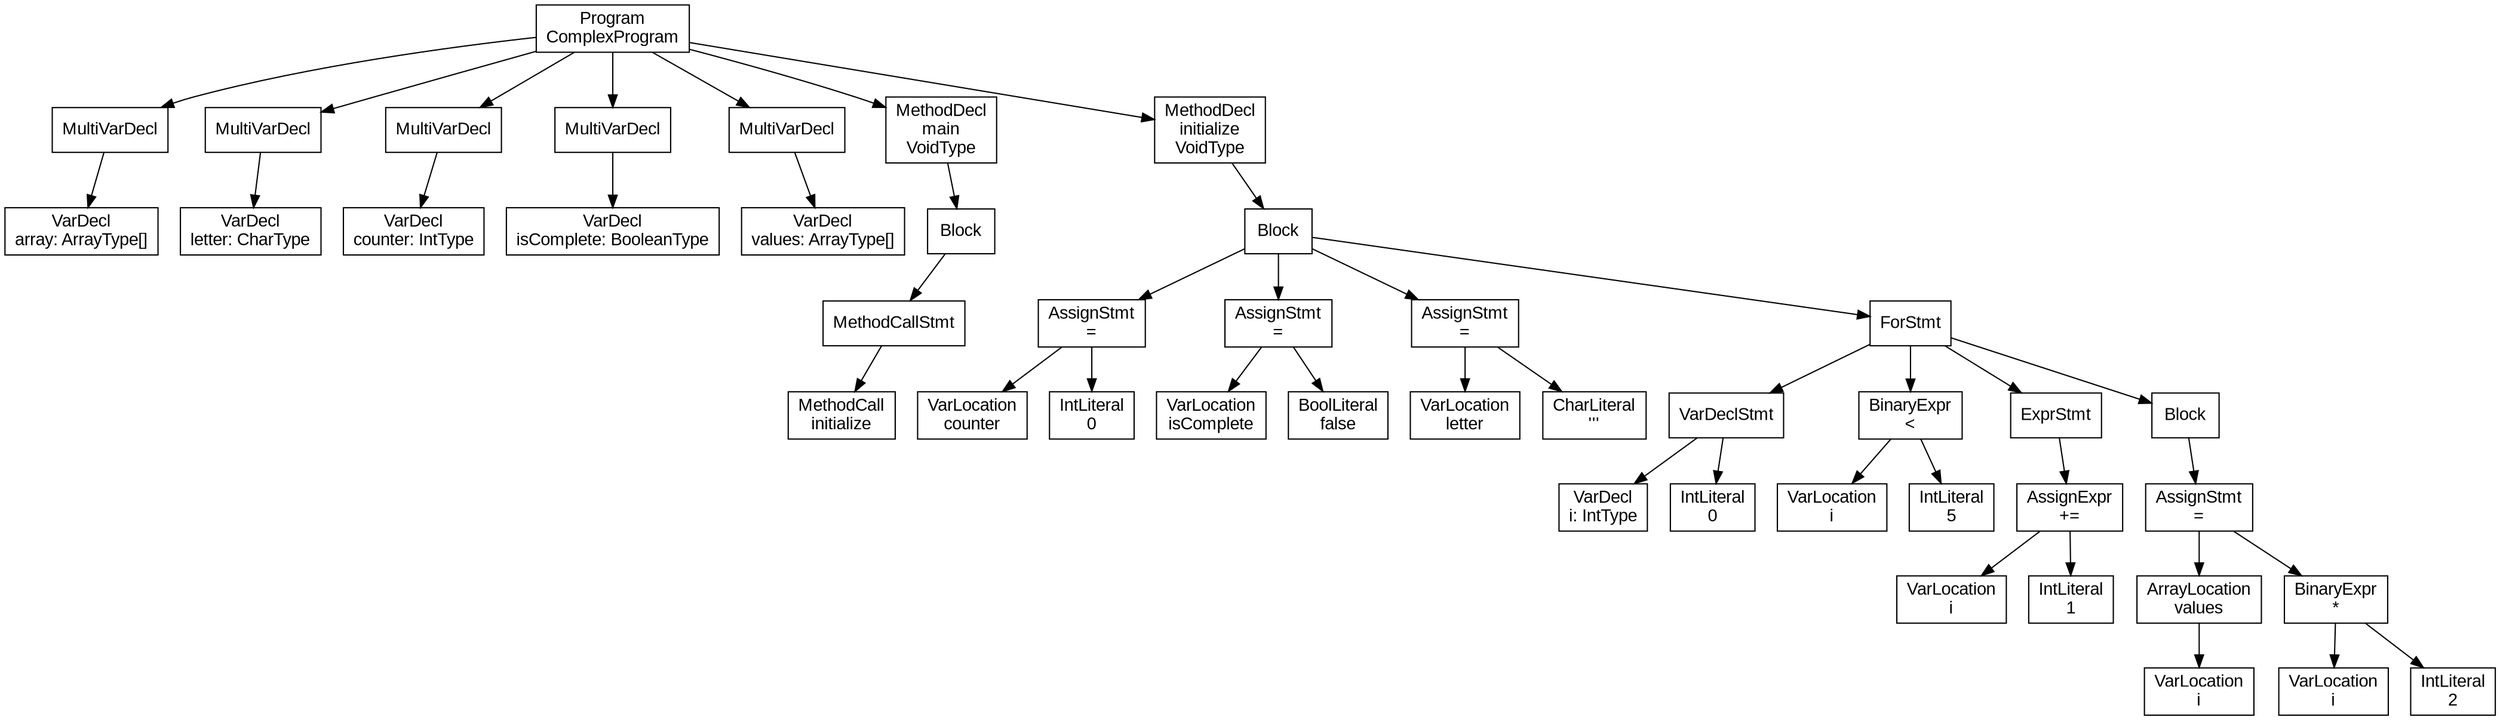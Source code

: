digraph AST {
    node [shape=box, fontname="Arial"];
    edge [fontname="Arial"];
    rankdir=TB;
    node1 [label="Program\nComplexProgram"];
    node1 -> node2;
    node2 [label="MultiVarDecl"];
    node2 -> node3;
    node3 [label="VarDecl\narray: ArrayType[]"];
    node1 -> node4;
    node4 [label="MultiVarDecl"];
    node4 -> node5;
    node5 [label="VarDecl\nletter: CharType"];
    node1 -> node6;
    node6 [label="MultiVarDecl"];
    node6 -> node7;
    node7 [label="VarDecl\ncounter: IntType"];
    node1 -> node8;
    node8 [label="MultiVarDecl"];
    node8 -> node9;
    node9 [label="VarDecl\nisComplete: BooleanType"];
    node1 -> node10;
    node10 [label="MultiVarDecl"];
    node10 -> node11;
    node11 [label="VarDecl\nvalues: ArrayType[]"];
    node1 -> node12;
    node12 [label="MethodDecl\nmain\nVoidType"];
    node12 -> node13;
    node13 [label="Block"];
    node13 -> node14;
    node14 [label="MethodCallStmt"];
    node14 -> node15;
    node15 [label="MethodCall\ninitialize"];
    node1 -> node16;
    node16 [label="MethodDecl\ninitialize\nVoidType"];
    node16 -> node17;
    node17 [label="Block"];
    node17 -> node18;
    node18 [label="AssignStmt\n="];
    node18 -> node19;
    node18 -> node20;
    node19 [label="VarLocation\ncounter"];
    node20 [label="IntLiteral\n0"];
    node17 -> node21;
    node21 [label="AssignStmt\n="];
    node21 -> node22;
    node21 -> node23;
    node22 [label="VarLocation\nisComplete"];
    node23 [label="BoolLiteral\nfalse"];
    node17 -> node24;
    node24 [label="AssignStmt\n="];
    node24 -> node25;
    node24 -> node26;
    node25 [label="VarLocation\nletter"];
    node26 [label="CharLiteral\n'''"];
    node17 -> node27;
    node27 [label="ForStmt"];
    node27 -> node28;
    node28 [label="VarDeclStmt"];
    node28 -> node29;
    node29 [label="VarDecl\ni: IntType"];
    node28 -> node30;
    node30 [label="IntLiteral\n0"];
    node27 -> node31;
    node31 [label="BinaryExpr\n<"];
    node31 -> node32;
    node31 -> node33;
    node32 [label="VarLocation\ni"];
    node33 [label="IntLiteral\n5"];
    node27 -> node34;
    node34 [label="ExprStmt"];
    node34 -> node35;
    node35 [label="AssignExpr\n+="];
    node35 -> node36;
    node35 -> node37;
    node36 [label="VarLocation\ni"];
    node37 [label="IntLiteral\n1"];
    node27 -> node38;
    node38 [label="Block"];
    node38 -> node39;
    node39 [label="AssignStmt\n="];
    node39 -> node40;
    node39 -> node41;
    node40 [label="ArrayLocation\nvalues"];
    node40 -> node42;
    node42 [label="VarLocation\ni"];
    node41 [label="BinaryExpr\n*"];
    node41 -> node43;
    node41 -> node44;
    node43 [label="VarLocation\ni"];
    node44 [label="IntLiteral\n2"];
}
